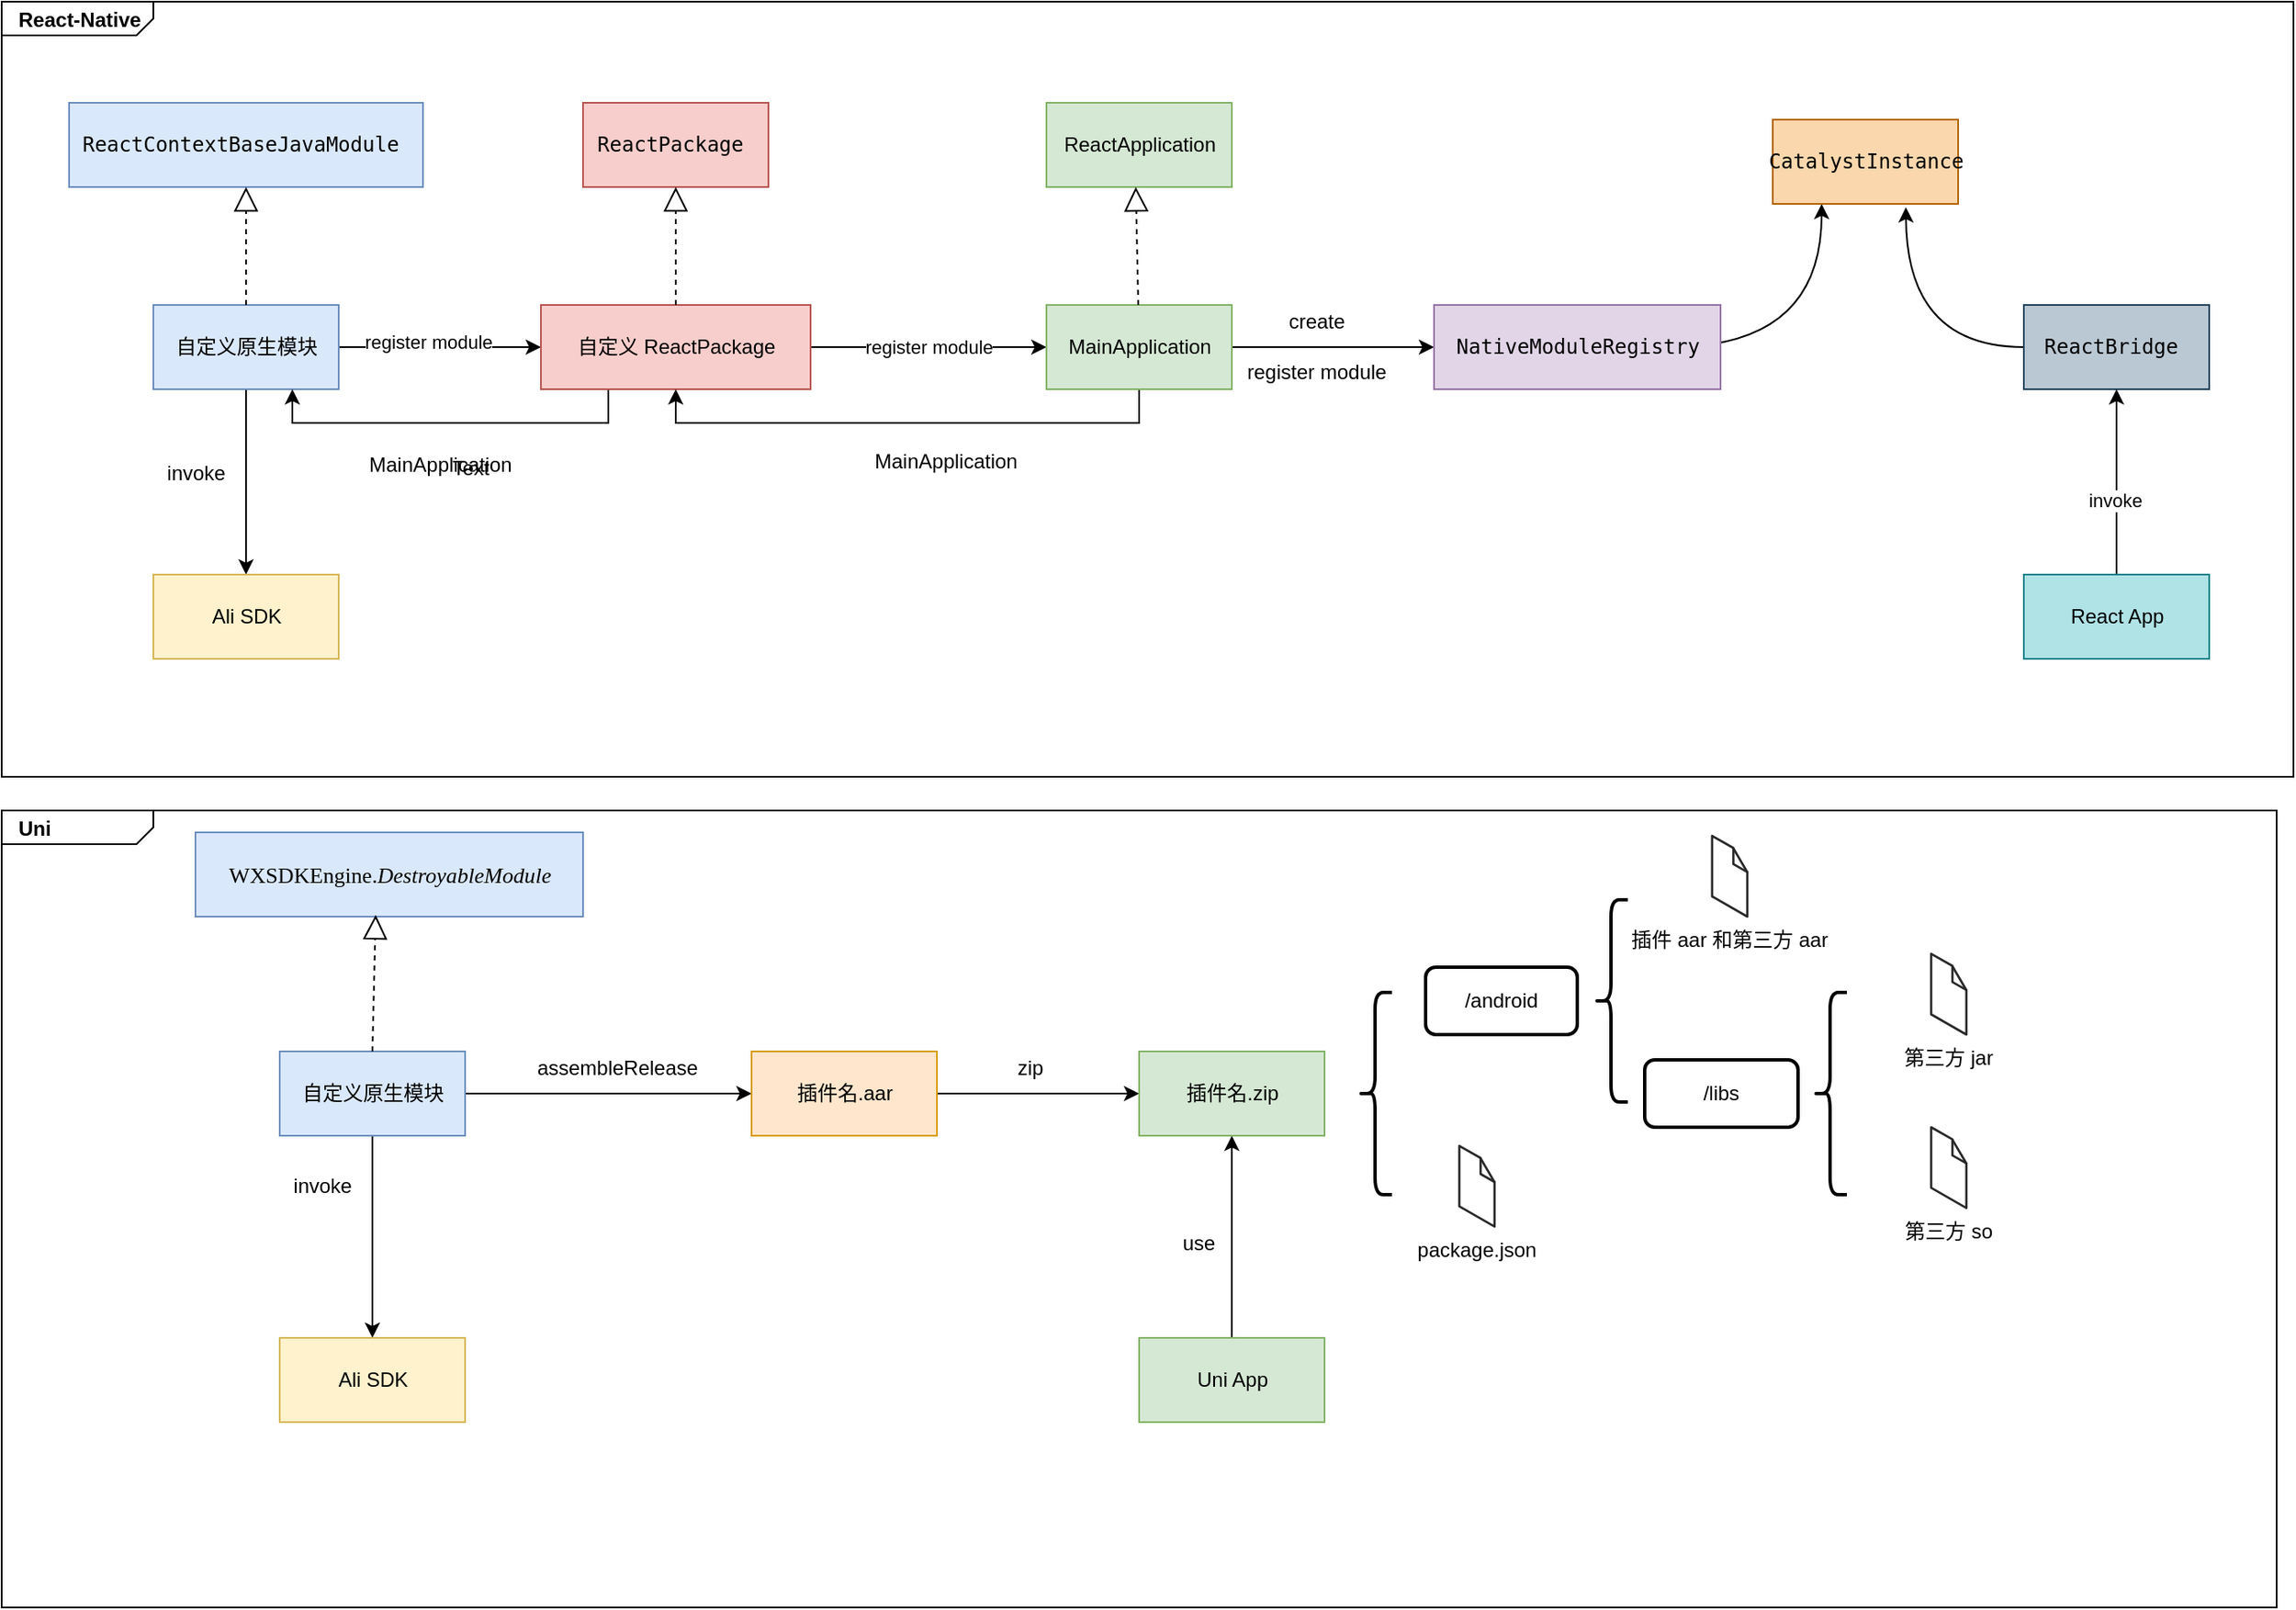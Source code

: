 <mxfile version="13.3.5" type="device"><diagram id="9dXG_nmGkhTc_uxUXwa4" name="Page-1"><mxGraphModel dx="1673" dy="1019" grid="1" gridSize="10" guides="1" tooltips="1" connect="1" arrows="1" fold="1" page="1" pageScale="1" pageWidth="827" pageHeight="1169" math="0" shadow="0"><root><mxCell id="0"/><mxCell id="1" parent="0"/><mxCell id="CBZMBgmwZ-hkO0s76E6J-88" value="&lt;p style=&quot;margin: 0px ; margin-top: 4px ; margin-left: 10px ; text-align: left&quot;&gt;&lt;b&gt;Uni&lt;/b&gt;&lt;/p&gt;" style="html=1;strokeWidth=1;shape=mxgraph.sysml.package;html=1;overflow=fill;whiteSpace=wrap;" vertex="1" parent="1"><mxGeometry x="150" y="520" width="1350" height="473" as="geometry"/></mxCell><mxCell id="CBZMBgmwZ-hkO0s76E6J-87" value="&lt;p style=&quot;margin: 0px ; margin-top: 4px ; margin-left: 10px ; text-align: left&quot;&gt;&lt;b&gt;React-Native&lt;/b&gt;&lt;/p&gt;" style="html=1;strokeWidth=1;shape=mxgraph.sysml.package;html=1;overflow=fill;whiteSpace=wrap;" vertex="1" parent="1"><mxGeometry x="150" y="40" width="1360" height="460" as="geometry"/></mxCell><mxCell id="CBZMBgmwZ-hkO0s76E6J-16" style="edgeStyle=orthogonalEdgeStyle;rounded=0;orthogonalLoop=1;jettySize=auto;html=1;exitX=0.5;exitY=1;exitDx=0;exitDy=0;entryX=0.5;entryY=0;entryDx=0;entryDy=0;" edge="1" parent="1" source="CBZMBgmwZ-hkO0s76E6J-1" target="CBZMBgmwZ-hkO0s76E6J-14"><mxGeometry relative="1" as="geometry"/></mxCell><mxCell id="CBZMBgmwZ-hkO0s76E6J-19" style="edgeStyle=orthogonalEdgeStyle;rounded=0;orthogonalLoop=1;jettySize=auto;html=1;" edge="1" parent="1" source="CBZMBgmwZ-hkO0s76E6J-1" target="CBZMBgmwZ-hkO0s76E6J-4"><mxGeometry relative="1" as="geometry"/></mxCell><mxCell id="CBZMBgmwZ-hkO0s76E6J-20" value="register module" style="edgeLabel;html=1;align=center;verticalAlign=middle;resizable=0;points=[];" vertex="1" connectable="0" parent="CBZMBgmwZ-hkO0s76E6J-19"><mxGeometry x="-0.122" y="3" relative="1" as="geometry"><mxPoint as="offset"/></mxGeometry></mxCell><mxCell id="CBZMBgmwZ-hkO0s76E6J-1" value="自定义原生模块" style="html=1;fillColor=#dae8fc;strokeColor=#6c8ebf;" vertex="1" parent="1"><mxGeometry x="240" y="220" width="110" height="50" as="geometry"/></mxCell><mxCell id="CBZMBgmwZ-hkO0s76E6J-2" value="&lt;pre&gt;&lt;code class=&quot;hljs bash copyable&quot; lang=&quot;bash&quot;&gt;ReactContextBaseJavaModule &lt;/code&gt;&lt;/pre&gt;" style="html=1;fillColor=#dae8fc;strokeColor=#6c8ebf;" vertex="1" parent="1"><mxGeometry x="190" y="100" width="210" height="50" as="geometry"/></mxCell><mxCell id="CBZMBgmwZ-hkO0s76E6J-3" value="" style="endArrow=block;dashed=1;endFill=0;endSize=12;html=1;entryX=0.5;entryY=1;entryDx=0;entryDy=0;exitX=0.5;exitY=0;exitDx=0;exitDy=0;" edge="1" parent="1" source="CBZMBgmwZ-hkO0s76E6J-1" target="CBZMBgmwZ-hkO0s76E6J-2"><mxGeometry width="160" relative="1" as="geometry"><mxPoint x="310" y="260" as="sourcePoint"/><mxPoint x="470" y="260" as="targetPoint"/></mxGeometry></mxCell><mxCell id="CBZMBgmwZ-hkO0s76E6J-21" value="register module" style="edgeStyle=orthogonalEdgeStyle;rounded=0;orthogonalLoop=1;jettySize=auto;html=1;exitX=1;exitY=0.5;exitDx=0;exitDy=0;" edge="1" parent="1" source="CBZMBgmwZ-hkO0s76E6J-4" target="CBZMBgmwZ-hkO0s76E6J-18"><mxGeometry relative="1" as="geometry"/></mxCell><mxCell id="CBZMBgmwZ-hkO0s76E6J-25" style="edgeStyle=orthogonalEdgeStyle;rounded=0;orthogonalLoop=1;jettySize=auto;html=1;exitX=0.5;exitY=1;exitDx=0;exitDy=0;entryX=0.75;entryY=1;entryDx=0;entryDy=0;" edge="1" parent="1" source="CBZMBgmwZ-hkO0s76E6J-4" target="CBZMBgmwZ-hkO0s76E6J-1"><mxGeometry relative="1" as="geometry"><Array as="points"><mxPoint x="510" y="270"/><mxPoint x="510" y="290"/><mxPoint x="323" y="290"/></Array></mxGeometry></mxCell><mxCell id="CBZMBgmwZ-hkO0s76E6J-4" value="自定义 ReactPackage" style="html=1;fillColor=#f8cecc;strokeColor=#b85450;" vertex="1" parent="1"><mxGeometry x="470" y="220" width="160" height="50" as="geometry"/></mxCell><mxCell id="CBZMBgmwZ-hkO0s76E6J-5" value="&lt;pre&gt;&lt;code class=&quot;hljs bash copyable&quot; lang=&quot;bash&quot;&gt;ReactPackage &lt;/code&gt;&lt;/pre&gt;" style="html=1;fillColor=#f8cecc;strokeColor=#b85450;" vertex="1" parent="1"><mxGeometry x="495" y="100" width="110" height="50" as="geometry"/></mxCell><mxCell id="CBZMBgmwZ-hkO0s76E6J-6" value="" style="endArrow=block;dashed=1;endFill=0;endSize=12;html=1;entryX=0.5;entryY=1;entryDx=0;entryDy=0;" edge="1" parent="1" source="CBZMBgmwZ-hkO0s76E6J-4" target="CBZMBgmwZ-hkO0s76E6J-5"><mxGeometry width="160" relative="1" as="geometry"><mxPoint x="300" y="260" as="sourcePoint"/><mxPoint x="460" y="260" as="targetPoint"/></mxGeometry></mxCell><mxCell id="CBZMBgmwZ-hkO0s76E6J-14" value="Ali SDK" style="html=1;fillColor=#fff2cc;strokeColor=#d6b656;" vertex="1" parent="1"><mxGeometry x="240" y="380" width="110" height="50" as="geometry"/></mxCell><mxCell id="CBZMBgmwZ-hkO0s76E6J-17" value="invoke" style="text;html=1;align=center;verticalAlign=middle;resizable=0;points=[];autosize=1;" vertex="1" parent="1"><mxGeometry x="240" y="310" width="50" height="20" as="geometry"/></mxCell><mxCell id="CBZMBgmwZ-hkO0s76E6J-24" style="edgeStyle=orthogonalEdgeStyle;rounded=0;orthogonalLoop=1;jettySize=auto;html=1;exitX=0.5;exitY=1;exitDx=0;exitDy=0;entryX=0.5;entryY=1;entryDx=0;entryDy=0;" edge="1" parent="1" source="CBZMBgmwZ-hkO0s76E6J-18" target="CBZMBgmwZ-hkO0s76E6J-4"><mxGeometry relative="1" as="geometry"/></mxCell><mxCell id="CBZMBgmwZ-hkO0s76E6J-33" style="edgeStyle=orthogonalEdgeStyle;rounded=0;orthogonalLoop=1;jettySize=auto;html=1;exitX=1;exitY=0.5;exitDx=0;exitDy=0;entryX=0;entryY=0.5;entryDx=0;entryDy=0;" edge="1" parent="1" source="CBZMBgmwZ-hkO0s76E6J-18" target="CBZMBgmwZ-hkO0s76E6J-32"><mxGeometry relative="1" as="geometry"/></mxCell><mxCell id="CBZMBgmwZ-hkO0s76E6J-18" value="MainApplication" style="html=1;fillColor=#d5e8d4;strokeColor=#82b366;" vertex="1" parent="1"><mxGeometry x="770" y="220" width="110" height="50" as="geometry"/></mxCell><mxCell id="CBZMBgmwZ-hkO0s76E6J-22" value="ReactApplication" style="html=1;fillColor=#d5e8d4;strokeColor=#82b366;" vertex="1" parent="1"><mxGeometry x="770" y="100" width="110" height="50" as="geometry"/></mxCell><mxCell id="CBZMBgmwZ-hkO0s76E6J-23" value="" style="endArrow=block;dashed=1;endFill=0;endSize=12;html=1;" edge="1" parent="1" source="CBZMBgmwZ-hkO0s76E6J-18"><mxGeometry width="160" relative="1" as="geometry"><mxPoint x="610" y="300" as="sourcePoint"/><mxPoint x="823" y="150" as="targetPoint"/></mxGeometry></mxCell><mxCell id="CBZMBgmwZ-hkO0s76E6J-27" value="MainApplication" style="text;html=1;align=center;verticalAlign=middle;resizable=0;points=[];autosize=1;" vertex="1" parent="1"><mxGeometry x="660" y="303" width="100" height="20" as="geometry"/></mxCell><mxCell id="CBZMBgmwZ-hkO0s76E6J-28" value="MainApplication" style="text;html=1;align=center;verticalAlign=middle;resizable=0;points=[];autosize=1;" vertex="1" parent="1"><mxGeometry x="360" y="303" width="100" height="24" as="geometry"/></mxCell><mxCell id="CBZMBgmwZ-hkO0s76E6J-85" value="Text" style="text;html=1;align=center;verticalAlign=middle;resizable=0;points=[];autosize=1;" vertex="1" parent="CBZMBgmwZ-hkO0s76E6J-28"><mxGeometry x="48" y="4" width="40" height="20" as="geometry"/></mxCell><mxCell id="CBZMBgmwZ-hkO0s76E6J-45" style="edgeStyle=orthogonalEdgeStyle;curved=1;jumpStyle=none;orthogonalLoop=1;jettySize=auto;html=1;strokeColor=#000000;" edge="1" parent="1" source="CBZMBgmwZ-hkO0s76E6J-30"><mxGeometry relative="1" as="geometry"><mxPoint x="1280" y="162" as="targetPoint"/></mxGeometry></mxCell><mxCell id="CBZMBgmwZ-hkO0s76E6J-30" value="&lt;pre class=&quot;prettyprint&quot;&gt;&lt;code class=&quot;hljs java has-numbering&quot;&gt;&lt;span class=&quot;hljs-title&quot;&gt;ReactBridge&lt;/span&gt; &lt;/code&gt;&lt;/pre&gt;" style="html=1;fillColor=#bac8d3;strokeColor=#23445d;" vertex="1" parent="1"><mxGeometry x="1350" y="220" width="110" height="50" as="geometry"/></mxCell><mxCell id="CBZMBgmwZ-hkO0s76E6J-37" style="edgeStyle=orthogonalEdgeStyle;orthogonalLoop=1;jettySize=auto;html=1;exitX=1;exitY=0.5;exitDx=0;exitDy=0;jumpStyle=none;curved=1;" edge="1" parent="1" target="CBZMBgmwZ-hkO0s76E6J-36"><mxGeometry relative="1" as="geometry"><mxPoint x="1140" y="245" as="sourcePoint"/><Array as="points"><mxPoint x="1230" y="245"/></Array></mxGeometry></mxCell><mxCell id="CBZMBgmwZ-hkO0s76E6J-32" value="&lt;code&gt;NativeModuleRegistry&lt;/code&gt;" style="html=1;fillColor=#e1d5e7;strokeColor=#9673a6;" vertex="1" parent="1"><mxGeometry x="1000" y="220" width="170" height="50" as="geometry"/></mxCell><mxCell id="CBZMBgmwZ-hkO0s76E6J-34" value="create" style="text;html=1;align=center;verticalAlign=middle;resizable=0;points=[];autosize=1;" vertex="1" parent="1"><mxGeometry x="905" y="220" width="50" height="20" as="geometry"/></mxCell><mxCell id="CBZMBgmwZ-hkO0s76E6J-35" value="register module" style="text;html=1;align=center;verticalAlign=middle;resizable=0;points=[];autosize=1;" vertex="1" parent="1"><mxGeometry x="880" y="250" width="100" height="20" as="geometry"/></mxCell><mxCell id="CBZMBgmwZ-hkO0s76E6J-36" value="&lt;pre&gt;&lt;code class=&quot;hljs bash copyable&quot; lang=&quot;bash&quot;&gt;CatalystInstance&lt;/code&gt;&lt;/pre&gt;" style="html=1;fillColor=#fad7ac;strokeColor=#b46504;" vertex="1" parent="1"><mxGeometry x="1201" y="110" width="110" height="50" as="geometry"/></mxCell><mxCell id="CBZMBgmwZ-hkO0s76E6J-43" style="edgeStyle=orthogonalEdgeStyle;rounded=0;jumpStyle=none;orthogonalLoop=1;jettySize=auto;html=1;exitX=0.5;exitY=0;exitDx=0;exitDy=0;entryX=0.5;entryY=1;entryDx=0;entryDy=0;strokeColor=#000000;" edge="1" parent="1" source="CBZMBgmwZ-hkO0s76E6J-42" target="CBZMBgmwZ-hkO0s76E6J-30"><mxGeometry relative="1" as="geometry"/></mxCell><mxCell id="CBZMBgmwZ-hkO0s76E6J-44" value="invoke" style="edgeLabel;html=1;align=center;verticalAlign=middle;resizable=0;points=[];" vertex="1" connectable="0" parent="CBZMBgmwZ-hkO0s76E6J-43"><mxGeometry x="-0.2" y="1" relative="1" as="geometry"><mxPoint as="offset"/></mxGeometry></mxCell><mxCell id="CBZMBgmwZ-hkO0s76E6J-42" value="React App" style="html=1;fillColor=#b0e3e6;strokeColor=#0e8088;" vertex="1" parent="1"><mxGeometry x="1350" y="380" width="110" height="50" as="geometry"/></mxCell><mxCell id="CBZMBgmwZ-hkO0s76E6J-53" style="edgeStyle=orthogonalEdgeStyle;curved=1;jumpStyle=none;orthogonalLoop=1;jettySize=auto;html=1;exitX=0.5;exitY=1;exitDx=0;exitDy=0;strokeColor=#000000;" edge="1" parent="1" source="CBZMBgmwZ-hkO0s76E6J-49" target="CBZMBgmwZ-hkO0s76E6J-52"><mxGeometry relative="1" as="geometry"/></mxCell><mxCell id="CBZMBgmwZ-hkO0s76E6J-57" style="edgeStyle=orthogonalEdgeStyle;curved=1;jumpStyle=none;orthogonalLoop=1;jettySize=auto;html=1;exitX=1;exitY=0.5;exitDx=0;exitDy=0;entryX=0;entryY=0.5;entryDx=0;entryDy=0;strokeColor=#000000;" edge="1" parent="1" source="CBZMBgmwZ-hkO0s76E6J-49" target="CBZMBgmwZ-hkO0s76E6J-56"><mxGeometry relative="1" as="geometry"/></mxCell><mxCell id="CBZMBgmwZ-hkO0s76E6J-49" value="自定义原生模块" style="html=1;fillColor=#dae8fc;strokeColor=#6c8ebf;" vertex="1" parent="1"><mxGeometry x="315" y="663" width="110" height="50" as="geometry"/></mxCell><mxCell id="CBZMBgmwZ-hkO0s76E6J-50" value="&lt;pre style=&quot;font-family: &amp;#34;fira code&amp;#34; ; font-size: 9.8pt&quot;&gt;WXSDKEngine.&lt;span style=&quot;font-style: italic&quot;&gt;DestroyableModule&lt;/span&gt;&lt;/pre&gt;" style="html=1;fillColor=#dae8fc;strokeColor=#6c8ebf;" vertex="1" parent="1"><mxGeometry x="265" y="533" width="230" height="50" as="geometry"/></mxCell><mxCell id="CBZMBgmwZ-hkO0s76E6J-51" value="" style="endArrow=block;dashed=1;endFill=0;endSize=12;html=1;strokeColor=#000000;entryX=0.465;entryY=0.98;entryDx=0;entryDy=0;entryPerimeter=0;exitX=0.5;exitY=0;exitDx=0;exitDy=0;" edge="1" parent="1" source="CBZMBgmwZ-hkO0s76E6J-49" target="CBZMBgmwZ-hkO0s76E6J-50"><mxGeometry width="160" relative="1" as="geometry"><mxPoint x="805" y="643" as="sourcePoint"/><mxPoint x="965" y="643" as="targetPoint"/></mxGeometry></mxCell><mxCell id="CBZMBgmwZ-hkO0s76E6J-52" value="Ali SDK" style="html=1;fillColor=#fff2cc;strokeColor=#d6b656;" vertex="1" parent="1"><mxGeometry x="315" y="833" width="110" height="50" as="geometry"/></mxCell><mxCell id="CBZMBgmwZ-hkO0s76E6J-54" value="invoke" style="text;html=1;align=center;verticalAlign=middle;resizable=0;points=[];autosize=1;" vertex="1" parent="1"><mxGeometry x="315" y="733" width="50" height="20" as="geometry"/></mxCell><mxCell id="CBZMBgmwZ-hkO0s76E6J-60" style="edgeStyle=orthogonalEdgeStyle;curved=1;jumpStyle=none;orthogonalLoop=1;jettySize=auto;html=1;exitX=1;exitY=0.5;exitDx=0;exitDy=0;entryX=0;entryY=0.5;entryDx=0;entryDy=0;strokeColor=#000000;" edge="1" parent="1" source="CBZMBgmwZ-hkO0s76E6J-56" target="CBZMBgmwZ-hkO0s76E6J-59"><mxGeometry relative="1" as="geometry"/></mxCell><mxCell id="CBZMBgmwZ-hkO0s76E6J-56" value="插件名.aar" style="html=1;fillColor=#ffe6cc;strokeColor=#d79b00;" vertex="1" parent="1"><mxGeometry x="595" y="663" width="110" height="50" as="geometry"/></mxCell><mxCell id="CBZMBgmwZ-hkO0s76E6J-58" value="assembleRelease" style="text;html=1;align=center;verticalAlign=middle;resizable=0;points=[];autosize=1;" vertex="1" parent="1"><mxGeometry x="460" y="663" width="110" height="20" as="geometry"/></mxCell><mxCell id="CBZMBgmwZ-hkO0s76E6J-83" style="edgeStyle=orthogonalEdgeStyle;curved=1;jumpStyle=none;orthogonalLoop=1;jettySize=auto;html=1;strokeColor=#000000;" edge="1" parent="1" source="CBZMBgmwZ-hkO0s76E6J-63" target="CBZMBgmwZ-hkO0s76E6J-59"><mxGeometry relative="1" as="geometry"><mxPoint x="605" y="833" as="sourcePoint"/></mxGeometry></mxCell><mxCell id="CBZMBgmwZ-hkO0s76E6J-59" value="插件名.zip" style="html=1;fillColor=#d5e8d4;strokeColor=#82b366;" vertex="1" parent="1"><mxGeometry x="825" y="663" width="110" height="50" as="geometry"/></mxCell><mxCell id="CBZMBgmwZ-hkO0s76E6J-61" value="zip" style="text;html=1;align=center;verticalAlign=middle;resizable=0;points=[];autosize=1;" vertex="1" parent="1"><mxGeometry x="745" y="663" width="30" height="20" as="geometry"/></mxCell><mxCell id="CBZMBgmwZ-hkO0s76E6J-63" value="Uni App" style="html=1;fillColor=#d5e8d4;strokeColor=#82b366;" vertex="1" parent="1"><mxGeometry x="825" y="833" width="110" height="50" as="geometry"/></mxCell><mxCell id="CBZMBgmwZ-hkO0s76E6J-66" value="" style="shape=curlyBracket;whiteSpace=wrap;html=1;rounded=1;strokeWidth=2;" vertex="1" parent="1"><mxGeometry x="955" y="628" width="20" height="120" as="geometry"/></mxCell><mxCell id="CBZMBgmwZ-hkO0s76E6J-68" value="/android" style="rounded=1;whiteSpace=wrap;html=1;strokeWidth=2;" vertex="1" parent="1"><mxGeometry x="995" y="613" width="90" height="40" as="geometry"/></mxCell><mxCell id="CBZMBgmwZ-hkO0s76E6J-71" value="" style="shape=curlyBracket;whiteSpace=wrap;html=1;rounded=1;strokeWidth=2;" vertex="1" parent="1"><mxGeometry x="1095" y="573" width="20" height="120" as="geometry"/></mxCell><mxCell id="CBZMBgmwZ-hkO0s76E6J-73" value="/libs" style="rounded=1;whiteSpace=wrap;html=1;strokeWidth=2;" vertex="1" parent="1"><mxGeometry x="1125" y="668" width="91" height="40" as="geometry"/></mxCell><mxCell id="CBZMBgmwZ-hkO0s76E6J-74" value="" style="shape=curlyBracket;whiteSpace=wrap;html=1;rounded=1;strokeWidth=2;" vertex="1" parent="1"><mxGeometry x="1225" y="628" width="20" height="120" as="geometry"/></mxCell><mxCell id="CBZMBgmwZ-hkO0s76E6J-77" value="插件 aar 和第三方 aar" style="verticalLabelPosition=bottom;html=1;verticalAlign=top;strokeWidth=1;align=center;outlineConnect=0;dashed=0;outlineConnect=0;shape=mxgraph.aws3d.file;aspect=fixed;strokeColor=#292929;" vertex="1" parent="1"><mxGeometry x="1165" y="535.09" width="20.9" height="47.91" as="geometry"/></mxCell><mxCell id="CBZMBgmwZ-hkO0s76E6J-78" value="&lt;span&gt;package.json&lt;/span&gt;" style="verticalLabelPosition=bottom;html=1;verticalAlign=top;strokeWidth=1;align=center;outlineConnect=0;dashed=0;outlineConnect=0;shape=mxgraph.aws3d.file;aspect=fixed;strokeColor=#292929;" vertex="1" parent="1"><mxGeometry x="1015" y="719.04" width="20.9" height="47.91" as="geometry"/></mxCell><mxCell id="CBZMBgmwZ-hkO0s76E6J-79" value="第三方 jar" style="verticalLabelPosition=bottom;html=1;verticalAlign=top;strokeWidth=1;align=center;outlineConnect=0;dashed=0;outlineConnect=0;shape=mxgraph.aws3d.file;aspect=fixed;strokeColor=#292929;" vertex="1" parent="1"><mxGeometry x="1295" y="605.09" width="20.9" height="47.91" as="geometry"/></mxCell><mxCell id="CBZMBgmwZ-hkO0s76E6J-82" value="第三方 so" style="verticalLabelPosition=bottom;html=1;verticalAlign=top;strokeWidth=1;align=center;outlineConnect=0;dashed=0;outlineConnect=0;shape=mxgraph.aws3d.file;aspect=fixed;strokeColor=#292929;" vertex="1" parent="1"><mxGeometry x="1295" y="708" width="20.9" height="47.91" as="geometry"/></mxCell><mxCell id="CBZMBgmwZ-hkO0s76E6J-84" value="use" style="text;html=1;align=center;verticalAlign=middle;resizable=0;points=[];autosize=1;" vertex="1" parent="1"><mxGeometry x="845" y="766.95" width="30" height="20" as="geometry"/></mxCell></root></mxGraphModel></diagram></mxfile>